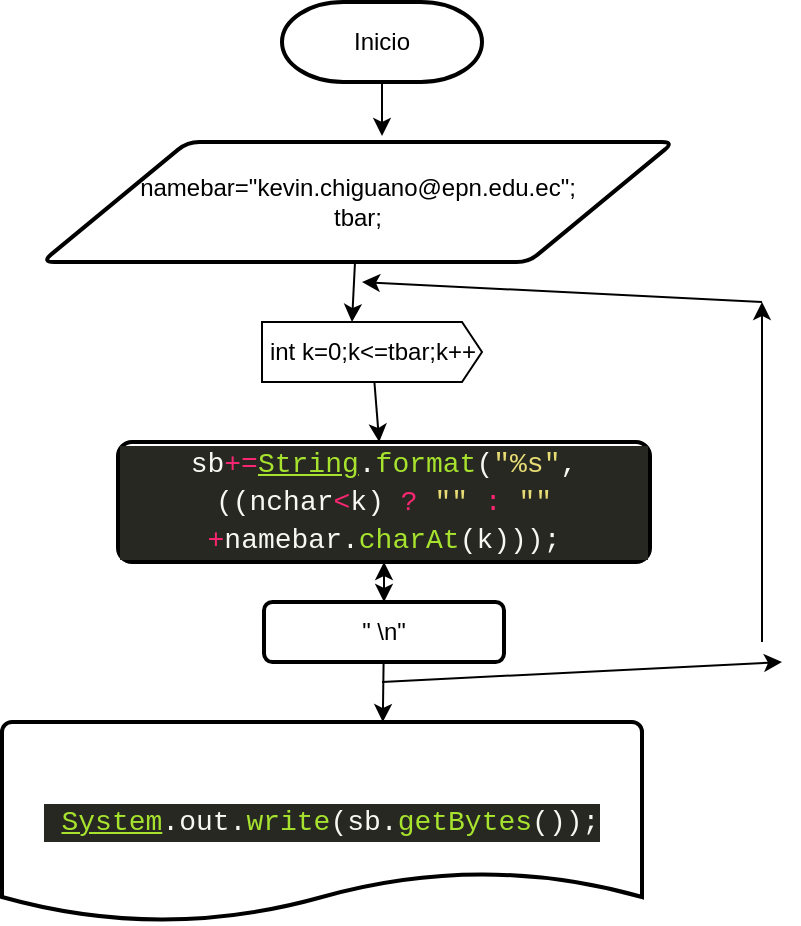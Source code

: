 <mxfile>
    <diagram id="eBFV7cMMqaSWebUuXyO-" name="Página-1">
        <mxGraphModel dx="575" dy="1647" grid="1" gridSize="10" guides="1" tooltips="1" connect="1" arrows="1" fold="1" page="1" pageScale="1" pageWidth="827" pageHeight="1169" math="0" shadow="0">
            <root>
                <mxCell id="0"/>
                <mxCell id="1" parent="0"/>
                <mxCell id="4" style="edgeStyle=none;html=1;entryX=0.538;entryY=-0.05;entryDx=0;entryDy=0;entryPerimeter=0;" parent="1" source="2" target="3" edge="1">
                    <mxGeometry relative="1" as="geometry"/>
                </mxCell>
                <mxCell id="2" value="Inicio" style="strokeWidth=2;html=1;shape=mxgraph.flowchart.terminator;whiteSpace=wrap;" parent="1" vertex="1">
                    <mxGeometry x="230" y="-70" width="100" height="40" as="geometry"/>
                </mxCell>
                <mxCell id="6" style="edgeStyle=none;html=1;entryX=0;entryY=0;entryDx=45;entryDy=0;entryPerimeter=0;" parent="1" source="3" target="5" edge="1">
                    <mxGeometry relative="1" as="geometry"/>
                </mxCell>
                <mxCell id="3" value="namebar=&quot;kevin.chiguano@epn.edu.ec&quot;;&lt;br&gt;tbar;&lt;br&gt;" style="shape=parallelogram;html=1;strokeWidth=2;perimeter=parallelogramPerimeter;whiteSpace=wrap;rounded=1;arcSize=12;size=0.23;" parent="1" vertex="1">
                    <mxGeometry x="110" width="316" height="60" as="geometry"/>
                </mxCell>
                <mxCell id="8" value="" style="edgeStyle=none;html=1;" parent="1" source="5" target="7" edge="1">
                    <mxGeometry relative="1" as="geometry"/>
                </mxCell>
                <mxCell id="5" value="int k=0;k&amp;lt;=tbar;k++" style="html=1;shadow=0;dashed=0;align=center;verticalAlign=middle;shape=mxgraph.arrows2.arrow;dy=0;dx=10;notch=0;" parent="1" vertex="1">
                    <mxGeometry x="220" y="90" width="110" height="30" as="geometry"/>
                </mxCell>
                <mxCell id="10" value="" style="edgeStyle=none;html=1;" edge="1" parent="1" source="7" target="9">
                    <mxGeometry relative="1" as="geometry"/>
                </mxCell>
                <mxCell id="7" value="&#10;&#10;&lt;div style=&quot;color: rgb(248, 248, 242); background-color: rgb(39, 40, 34); font-family: consolas, &amp;quot;courier new&amp;quot;, monospace; font-weight: normal; font-size: 14px; line-height: 19px;&quot;&gt;&lt;div&gt;&lt;span style=&quot;color: #f8f8f2&quot;&gt;sb&lt;/span&gt;&lt;span style=&quot;color: #f92672&quot;&gt;+=&lt;/span&gt;&lt;span style=&quot;color: #a6e22e ; text-decoration: underline&quot;&gt;String&lt;/span&gt;&lt;span style=&quot;color: #f8f8f2&quot;&gt;.&lt;/span&gt;&lt;span style=&quot;color: #a6e22e&quot;&gt;format&lt;/span&gt;&lt;span style=&quot;color: #f8f8f2&quot;&gt;(&lt;/span&gt;&lt;span style=&quot;color: #e6db74&quot;&gt;&quot;%s&quot;&lt;/span&gt;&lt;span style=&quot;color: #f8f8f2&quot;&gt;, ((&lt;/span&gt;&lt;span style=&quot;color: #f8f8f2&quot;&gt;nchar&lt;/span&gt;&lt;span style=&quot;color: #f92672&quot;&gt;&amp;lt;&lt;/span&gt;&lt;span style=&quot;color: #f8f8f2&quot;&gt;k&lt;/span&gt;&lt;span style=&quot;color: #f8f8f2&quot;&gt;) &lt;/span&gt;&lt;span style=&quot;color: #f92672&quot;&gt;?&lt;/span&gt;&lt;span style=&quot;color: #f8f8f2&quot;&gt; &lt;/span&gt;&lt;span style=&quot;color: #e6db74&quot;&gt;&quot;&quot;&lt;/span&gt;&lt;span style=&quot;color: #f8f8f2&quot;&gt; &lt;/span&gt;&lt;span style=&quot;color: #f92672&quot;&gt;:&lt;/span&gt;&lt;span style=&quot;color: #f8f8f2&quot;&gt; &lt;/span&gt;&lt;span style=&quot;color: #e6db74&quot;&gt;&quot;&quot;&lt;/span&gt;&lt;span style=&quot;color: #f8f8f2&quot;&gt; &lt;/span&gt;&lt;span style=&quot;color: #f92672&quot;&gt;+&lt;/span&gt;&lt;span style=&quot;color: #f8f8f2&quot;&gt;namebar&lt;/span&gt;&lt;span style=&quot;color: #f8f8f2&quot;&gt;.&lt;/span&gt;&lt;span style=&quot;color: #a6e22e&quot;&gt;charAt&lt;/span&gt;&lt;span style=&quot;color: #f8f8f2&quot;&gt;(&lt;/span&gt;&lt;span style=&quot;color: #f8f8f2&quot;&gt;k&lt;/span&gt;&lt;span style=&quot;color: #f8f8f2&quot;&gt;)));&lt;/span&gt;&lt;/div&gt;&lt;/div&gt;&#10;&#10;" style="rounded=1;whiteSpace=wrap;html=1;absoluteArcSize=1;arcSize=14;strokeWidth=2;" parent="1" vertex="1">
                    <mxGeometry x="148" y="150" width="266" height="60" as="geometry"/>
                </mxCell>
                <mxCell id="12" value="" style="edgeStyle=none;html=1;" edge="1" parent="1" source="9">
                    <mxGeometry relative="1" as="geometry">
                        <mxPoint x="280.4" y="290" as="targetPoint"/>
                        <Array as="points"/>
                    </mxGeometry>
                </mxCell>
                <mxCell id="13" value="" style="edgeStyle=none;html=1;" edge="1" parent="1" source="9" target="7">
                    <mxGeometry relative="1" as="geometry"/>
                </mxCell>
                <mxCell id="9" value="&quot; \n&quot;" style="whiteSpace=wrap;html=1;rounded=1;arcSize=14;strokeWidth=2;" vertex="1" parent="1">
                    <mxGeometry x="221" y="230" width="120" height="30" as="geometry"/>
                </mxCell>
                <mxCell id="14" value="" style="endArrow=classic;html=1;" edge="1" parent="1">
                    <mxGeometry width="50" height="50" relative="1" as="geometry">
                        <mxPoint x="280" y="270" as="sourcePoint"/>
                        <mxPoint x="480" y="260" as="targetPoint"/>
                    </mxGeometry>
                </mxCell>
                <mxCell id="15" value="" style="endArrow=classic;html=1;" edge="1" parent="1">
                    <mxGeometry width="50" height="50" relative="1" as="geometry">
                        <mxPoint x="470" y="250" as="sourcePoint"/>
                        <mxPoint x="470" y="80" as="targetPoint"/>
                    </mxGeometry>
                </mxCell>
                <mxCell id="16" value="" style="endArrow=classic;html=1;" edge="1" parent="1">
                    <mxGeometry width="50" height="50" relative="1" as="geometry">
                        <mxPoint x="470" y="80" as="sourcePoint"/>
                        <mxPoint x="270" y="70" as="targetPoint"/>
                    </mxGeometry>
                </mxCell>
                <mxCell id="17" value="&#10;&#10;&lt;div style=&quot;color: rgb(248, 248, 242); background-color: rgb(39, 40, 34); font-family: consolas, &amp;quot;courier new&amp;quot;, monospace; font-weight: normal; font-size: 14px; line-height: 19px;&quot;&gt;&lt;div&gt;&lt;span style=&quot;color: #f8f8f2&quot;&gt;&amp;nbsp;&lt;/span&gt;&lt;span style=&quot;color: #a6e22e ; text-decoration: underline&quot;&gt;System&lt;/span&gt;&lt;span style=&quot;color: #f8f8f2&quot;&gt;.&lt;/span&gt;&lt;span style=&quot;color: #f8f8f2&quot;&gt;out&lt;/span&gt;&lt;span style=&quot;color: #f8f8f2&quot;&gt;.&lt;/span&gt;&lt;span style=&quot;color: #a6e22e&quot;&gt;write&lt;/span&gt;&lt;span style=&quot;color: #f8f8f2&quot;&gt;(&lt;/span&gt;&lt;span style=&quot;color: #f8f8f2&quot;&gt;sb&lt;/span&gt;&lt;span style=&quot;color: #f8f8f2&quot;&gt;.&lt;/span&gt;&lt;span style=&quot;color: #a6e22e&quot;&gt;getBytes&lt;/span&gt;&lt;span style=&quot;color: #f8f8f2&quot;&gt;());&lt;/span&gt;&lt;/div&gt;&lt;/div&gt;&#10;&#10;" style="strokeWidth=2;html=1;shape=mxgraph.flowchart.document2;whiteSpace=wrap;size=0.25;" vertex="1" parent="1">
                    <mxGeometry x="90" y="290" width="320" height="100" as="geometry"/>
                </mxCell>
            </root>
        </mxGraphModel>
    </diagram>
</mxfile>